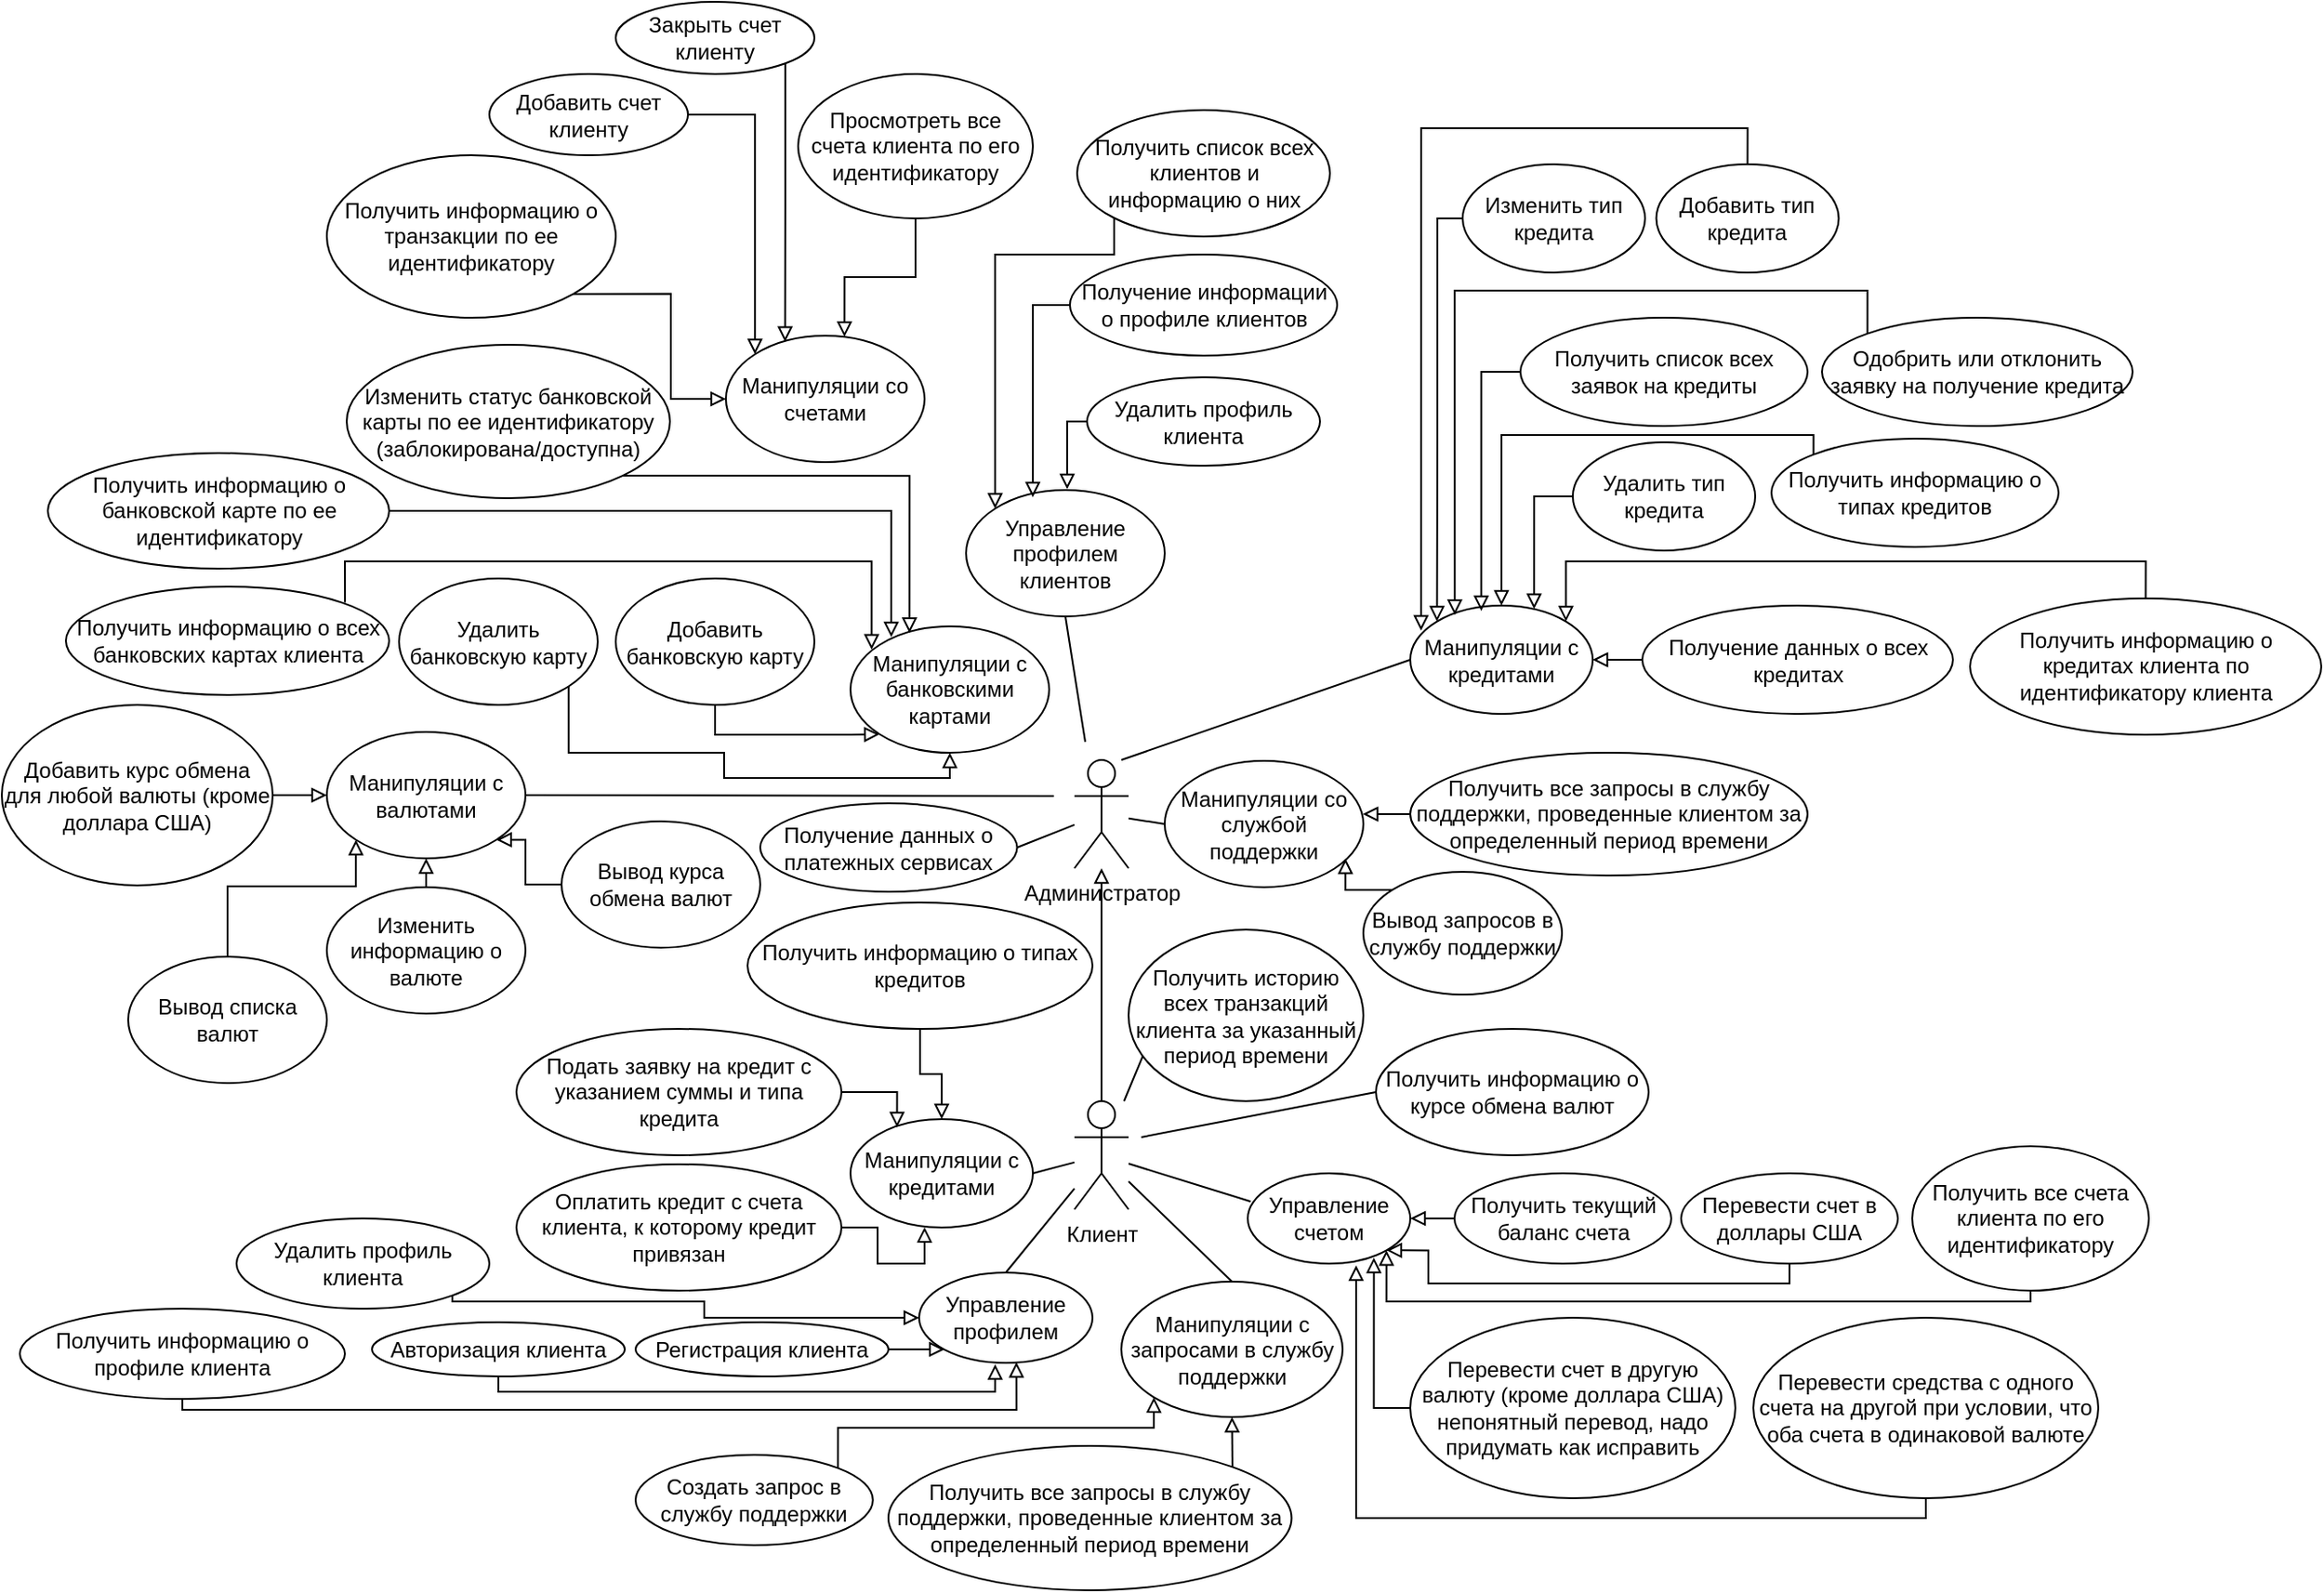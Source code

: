 <mxfile version="26.0.2">
  <diagram name="Use Case Diagram" id="0">
    <mxGraphModel dx="2442" dy="869" grid="1" gridSize="10" guides="1" tooltips="1" connect="1" arrows="1" fold="1" page="1" pageScale="1" pageWidth="827" pageHeight="1169" math="0" shadow="0">
      <root>
        <mxCell id="0" />
        <mxCell id="1" parent="0" />
        <mxCell id="kACKcHaVqxaq2XwzUE-M-35" style="edgeStyle=orthogonalEdgeStyle;rounded=0;orthogonalLoop=1;jettySize=auto;html=1;exitX=0.5;exitY=0;exitDx=0;exitDy=0;exitPerimeter=0;endArrow=block;endFill=0;" parent="1" source="kACKcHaVqxaq2XwzUE-M-31" target="kACKcHaVqxaq2XwzUE-M-33" edge="1">
          <mxGeometry relative="1" as="geometry" />
        </mxCell>
        <mxCell id="kACKcHaVqxaq2XwzUE-M-31" value="Клиент" style="shape=umlActor;verticalLabelPosition=bottom;verticalAlign=top;html=1;outlineConnect=0;" parent="1" vertex="1">
          <mxGeometry x="404" y="709" width="30" height="60" as="geometry" />
        </mxCell>
        <mxCell id="kACKcHaVqxaq2XwzUE-M-33" value="Администратор" style="shape=umlActor;verticalLabelPosition=bottom;verticalAlign=top;html=1;outlineConnect=0;" parent="1" vertex="1">
          <mxGeometry x="404" y="520" width="30" height="60" as="geometry" />
        </mxCell>
        <mxCell id="kACKcHaVqxaq2XwzUE-M-36" value="Управление счетом" style="ellipse;whiteSpace=wrap;html=1;" parent="1" vertex="1">
          <mxGeometry x="500" y="749" width="90" height="50" as="geometry" />
        </mxCell>
        <mxCell id="kACKcHaVqxaq2XwzUE-M-37" value="" style="endArrow=none;html=1;rounded=0;entryX=0.018;entryY=0.312;entryDx=0;entryDy=0;entryPerimeter=0;" parent="1" source="kACKcHaVqxaq2XwzUE-M-31" target="kACKcHaVqxaq2XwzUE-M-36" edge="1">
          <mxGeometry width="50" height="50" relative="1" as="geometry">
            <mxPoint x="440" y="739" as="sourcePoint" />
            <mxPoint x="480" y="629" as="targetPoint" />
          </mxGeometry>
        </mxCell>
        <mxCell id="7tqEv-kO9C-lXZoiFtLn-31" style="edgeStyle=orthogonalEdgeStyle;rounded=0;orthogonalLoop=1;jettySize=auto;html=1;exitX=0;exitY=0.5;exitDx=0;exitDy=0;entryX=1;entryY=0.5;entryDx=0;entryDy=0;endArrow=block;endFill=0;" edge="1" parent="1" source="kACKcHaVqxaq2XwzUE-M-38" target="kACKcHaVqxaq2XwzUE-M-36">
          <mxGeometry relative="1" as="geometry" />
        </mxCell>
        <mxCell id="kACKcHaVqxaq2XwzUE-M-38" value="Получить текущий баланс счета" style="ellipse;whiteSpace=wrap;html=1;" parent="1" vertex="1">
          <mxGeometry x="614.5" y="749" width="120" height="50" as="geometry" />
        </mxCell>
        <mxCell id="kACKcHaVqxaq2XwzUE-M-39" value="Перевести счет в доллары США" style="ellipse;whiteSpace=wrap;html=1;" parent="1" vertex="1">
          <mxGeometry x="740" y="749" width="120" height="50" as="geometry" />
        </mxCell>
        <mxCell id="kACKcHaVqxaq2XwzUE-M-40" value="Перевести счет в другую валюту (кроме доллара США) непонятный перевод, надо придумать как исправить" style="ellipse;whiteSpace=wrap;html=1;" parent="1" vertex="1">
          <mxGeometry x="590" y="829" width="180" height="100" as="geometry" />
        </mxCell>
        <mxCell id="7tqEv-kO9C-lXZoiFtLn-33" style="edgeStyle=orthogonalEdgeStyle;rounded=0;orthogonalLoop=1;jettySize=auto;html=1;exitX=0.5;exitY=1;exitDx=0;exitDy=0;endArrow=block;endFill=0;" edge="1" parent="1" source="kACKcHaVqxaq2XwzUE-M-41">
          <mxGeometry relative="1" as="geometry">
            <mxPoint x="560" y="800" as="targetPoint" />
            <Array as="points">
              <mxPoint x="876" y="940" />
              <mxPoint x="560" y="940" />
            </Array>
          </mxGeometry>
        </mxCell>
        <mxCell id="kACKcHaVqxaq2XwzUE-M-41" value="Перевести средства с одного счета на другой при условии, что оба счета в одинаковой валюте" style="ellipse;whiteSpace=wrap;html=1;" parent="1" vertex="1">
          <mxGeometry x="780" y="829" width="191" height="100" as="geometry" />
        </mxCell>
        <mxCell id="kACKcHaVqxaq2XwzUE-M-48" value="Управление профилем" style="ellipse;whiteSpace=wrap;html=1;" parent="1" vertex="1">
          <mxGeometry x="318" y="804" width="96" height="50" as="geometry" />
        </mxCell>
        <mxCell id="kACKcHaVqxaq2XwzUE-M-50" value="" style="endArrow=none;html=1;rounded=0;entryX=0.5;entryY=0;entryDx=0;entryDy=0;" parent="1" source="kACKcHaVqxaq2XwzUE-M-31" target="kACKcHaVqxaq2XwzUE-M-48" edge="1">
          <mxGeometry width="50" height="50" relative="1" as="geometry">
            <mxPoint x="550" y="859" as="sourcePoint" />
            <mxPoint x="600" y="809" as="targetPoint" />
          </mxGeometry>
        </mxCell>
        <mxCell id="kACKcHaVqxaq2XwzUE-M-51" value="Получить информацию о профиле клиента" style="ellipse;whiteSpace=wrap;html=1;" parent="1" vertex="1">
          <mxGeometry x="-180" y="824" width="180" height="50" as="geometry" />
        </mxCell>
        <mxCell id="7tqEv-kO9C-lXZoiFtLn-34" style="edgeStyle=orthogonalEdgeStyle;rounded=0;orthogonalLoop=1;jettySize=auto;html=1;exitX=0.5;exitY=1;exitDx=0;exitDy=0;entryX=1;entryY=1;entryDx=0;entryDy=0;endArrow=block;endFill=0;" edge="1" parent="1" source="kACKcHaVqxaq2XwzUE-M-53" target="kACKcHaVqxaq2XwzUE-M-36">
          <mxGeometry relative="1" as="geometry">
            <Array as="points">
              <mxPoint x="933" y="820" />
              <mxPoint x="577" y="820" />
            </Array>
          </mxGeometry>
        </mxCell>
        <mxCell id="kACKcHaVqxaq2XwzUE-M-53" value="Получить все счета клиента по его идентификатору" style="ellipse;whiteSpace=wrap;html=1;" parent="1" vertex="1">
          <mxGeometry x="868" y="734" width="131" height="80" as="geometry" />
        </mxCell>
        <mxCell id="7tqEv-kO9C-lXZoiFtLn-116" style="edgeStyle=orthogonalEdgeStyle;rounded=0;orthogonalLoop=1;jettySize=auto;html=1;exitX=1;exitY=1;exitDx=0;exitDy=0;entryX=0;entryY=0.5;entryDx=0;entryDy=0;endArrow=block;endFill=0;" edge="1" parent="1" source="kACKcHaVqxaq2XwzUE-M-57" target="kACKcHaVqxaq2XwzUE-M-48">
          <mxGeometry relative="1" as="geometry">
            <Array as="points">
              <mxPoint x="59" y="820" />
              <mxPoint x="199" y="820" />
              <mxPoint x="199" y="829" />
            </Array>
          </mxGeometry>
        </mxCell>
        <mxCell id="kACKcHaVqxaq2XwzUE-M-57" value="Удалить профиль клиента" style="ellipse;whiteSpace=wrap;html=1;" parent="1" vertex="1">
          <mxGeometry x="-60" y="774" width="140" height="50" as="geometry" />
        </mxCell>
        <mxCell id="7tqEv-kO9C-lXZoiFtLn-108" style="edgeStyle=orthogonalEdgeStyle;rounded=0;orthogonalLoop=1;jettySize=auto;html=1;exitX=1;exitY=0.5;exitDx=0;exitDy=0;entryX=0;entryY=1;entryDx=0;entryDy=0;endArrow=block;endFill=0;" edge="1" parent="1" source="kACKcHaVqxaq2XwzUE-M-59" target="kACKcHaVqxaq2XwzUE-M-48">
          <mxGeometry relative="1" as="geometry" />
        </mxCell>
        <mxCell id="kACKcHaVqxaq2XwzUE-M-59" value="Регистрация клиента" style="ellipse;whiteSpace=wrap;html=1;" parent="1" vertex="1">
          <mxGeometry x="161" y="831.5" width="140" height="30" as="geometry" />
        </mxCell>
        <mxCell id="kACKcHaVqxaq2XwzUE-M-61" value="Авторизация клиента" style="ellipse;whiteSpace=wrap;html=1;" parent="1" vertex="1">
          <mxGeometry x="15" y="831.5" width="140" height="30" as="geometry" />
        </mxCell>
        <mxCell id="kACKcHaVqxaq2XwzUE-M-64" value="Манипуляции с кредитами" style="ellipse;whiteSpace=wrap;html=1;" parent="1" vertex="1">
          <mxGeometry x="280" y="719" width="101" height="60" as="geometry" />
        </mxCell>
        <mxCell id="kACKcHaVqxaq2XwzUE-M-67" value="" style="endArrow=none;html=1;rounded=0;exitX=1;exitY=0.5;exitDx=0;exitDy=0;" parent="1" source="kACKcHaVqxaq2XwzUE-M-64" target="kACKcHaVqxaq2XwzUE-M-31" edge="1">
          <mxGeometry width="50" height="50" relative="1" as="geometry">
            <mxPoint x="350" y="799" as="sourcePoint" />
            <mxPoint x="400" y="739" as="targetPoint" />
          </mxGeometry>
        </mxCell>
        <mxCell id="kACKcHaVqxaq2XwzUE-M-68" value="Оплатить кредит с счета клиента, к которому кредит привязан" style="ellipse;whiteSpace=wrap;html=1;" parent="1" vertex="1">
          <mxGeometry x="95" y="744" width="180" height="70" as="geometry" />
        </mxCell>
        <mxCell id="kACKcHaVqxaq2XwzUE-M-70" value="Подать заявку на кредит с указанием суммы и типа кредита" style="ellipse;whiteSpace=wrap;html=1;" parent="1" vertex="1">
          <mxGeometry x="95" y="669" width="180" height="70" as="geometry" />
        </mxCell>
        <mxCell id="7tqEv-kO9C-lXZoiFtLn-44" style="edgeStyle=orthogonalEdgeStyle;rounded=0;orthogonalLoop=1;jettySize=auto;html=1;exitX=0.5;exitY=1;exitDx=0;exitDy=0;endArrow=block;endFill=0;" edge="1" parent="1" source="kACKcHaVqxaq2XwzUE-M-72" target="kACKcHaVqxaq2XwzUE-M-64">
          <mxGeometry relative="1" as="geometry" />
        </mxCell>
        <mxCell id="kACKcHaVqxaq2XwzUE-M-72" value="Получить информацию о типах кредитов" style="ellipse;whiteSpace=wrap;html=1;" parent="1" vertex="1">
          <mxGeometry x="223" y="599" width="191" height="70" as="geometry" />
        </mxCell>
        <mxCell id="kACKcHaVqxaq2XwzUE-M-75" value="Получить историю всех транзакций клиента за указанный период времени" style="ellipse;whiteSpace=wrap;html=1;" parent="1" vertex="1">
          <mxGeometry x="434" y="614" width="130" height="95" as="geometry" />
        </mxCell>
        <mxCell id="kACKcHaVqxaq2XwzUE-M-78" value="" style="endArrow=none;html=1;rounded=0;entryX=0.06;entryY=0.739;entryDx=0;entryDy=0;entryPerimeter=0;" parent="1" source="kACKcHaVqxaq2XwzUE-M-31" target="kACKcHaVqxaq2XwzUE-M-75" edge="1">
          <mxGeometry width="50" height="50" relative="1" as="geometry">
            <mxPoint x="441" y="739" as="sourcePoint" />
            <mxPoint x="500" y="679" as="targetPoint" />
          </mxGeometry>
        </mxCell>
        <mxCell id="kACKcHaVqxaq2XwzUE-M-79" value="Получить информацию о курсе обмена валют" style="ellipse;whiteSpace=wrap;html=1;" parent="1" vertex="1">
          <mxGeometry x="571" y="669" width="151" height="70" as="geometry" />
        </mxCell>
        <mxCell id="kACKcHaVqxaq2XwzUE-M-80" value="" style="endArrow=none;html=1;rounded=0;entryX=0;entryY=0.5;entryDx=0;entryDy=0;" parent="1" target="kACKcHaVqxaq2XwzUE-M-79" edge="1">
          <mxGeometry width="50" height="50" relative="1" as="geometry">
            <mxPoint x="441" y="729" as="sourcePoint" />
            <mxPoint x="681" y="719" as="targetPoint" />
          </mxGeometry>
        </mxCell>
        <mxCell id="kACKcHaVqxaq2XwzUE-M-81" value="Манипуляции с запросами в службу поддержки" style="ellipse;whiteSpace=wrap;html=1;" parent="1" vertex="1">
          <mxGeometry x="430" y="809" width="122.5" height="75" as="geometry" />
        </mxCell>
        <mxCell id="kACKcHaVqxaq2XwzUE-M-84" value="" style="endArrow=none;html=1;rounded=0;exitX=0.5;exitY=0;exitDx=0;exitDy=0;" parent="1" source="kACKcHaVqxaq2XwzUE-M-81" target="kACKcHaVqxaq2XwzUE-M-31" edge="1">
          <mxGeometry width="50" height="50" relative="1" as="geometry">
            <mxPoint x="441" y="839" as="sourcePoint" />
            <mxPoint x="491" y="789" as="targetPoint" />
          </mxGeometry>
        </mxCell>
        <mxCell id="7tqEv-kO9C-lXZoiFtLn-117" style="edgeStyle=orthogonalEdgeStyle;rounded=0;orthogonalLoop=1;jettySize=auto;html=1;exitX=1;exitY=0;exitDx=0;exitDy=0;entryX=0.5;entryY=1;entryDx=0;entryDy=0;endArrow=block;endFill=0;" edge="1" parent="1" source="kACKcHaVqxaq2XwzUE-M-85" target="kACKcHaVqxaq2XwzUE-M-81">
          <mxGeometry relative="1" as="geometry" />
        </mxCell>
        <mxCell id="kACKcHaVqxaq2XwzUE-M-85" value="Получить все запросы в службу поддержки, проведенные клиентом за определенный период времени" style="ellipse;whiteSpace=wrap;html=1;" parent="1" vertex="1">
          <mxGeometry x="301" y="900" width="223.25" height="80" as="geometry" />
        </mxCell>
        <mxCell id="7tqEv-kO9C-lXZoiFtLn-119" style="edgeStyle=orthogonalEdgeStyle;rounded=0;orthogonalLoop=1;jettySize=auto;html=1;exitX=1;exitY=0;exitDx=0;exitDy=0;entryX=0;entryY=1;entryDx=0;entryDy=0;endArrow=block;endFill=0;" edge="1" parent="1" source="kACKcHaVqxaq2XwzUE-M-88" target="kACKcHaVqxaq2XwzUE-M-81">
          <mxGeometry relative="1" as="geometry">
            <Array as="points">
              <mxPoint x="274" y="890" />
              <mxPoint x="448" y="890" />
            </Array>
          </mxGeometry>
        </mxCell>
        <mxCell id="kACKcHaVqxaq2XwzUE-M-88" value="Создать запрос в службу поддержки" style="ellipse;whiteSpace=wrap;html=1;" parent="1" vertex="1">
          <mxGeometry x="161" y="905" width="131.37" height="50" as="geometry" />
        </mxCell>
        <mxCell id="7tqEv-kO9C-lXZoiFtLn-87" style="edgeStyle=orthogonalEdgeStyle;rounded=0;orthogonalLoop=1;jettySize=auto;html=1;exitX=0;exitY=0.5;exitDx=0;exitDy=0;entryX=0;entryY=0;entryDx=0;entryDy=0;endArrow=block;endFill=0;" edge="1" parent="1" source="kACKcHaVqxaq2XwzUE-M-91" target="7tqEv-kO9C-lXZoiFtLn-62">
          <mxGeometry relative="1" as="geometry">
            <Array as="points">
              <mxPoint x="605" y="220" />
              <mxPoint x="605" y="342" />
            </Array>
          </mxGeometry>
        </mxCell>
        <mxCell id="kACKcHaVqxaq2XwzUE-M-91" value="Изменить тип кредита" style="ellipse;whiteSpace=wrap;html=1;" parent="1" vertex="1">
          <mxGeometry x="619" y="190" width="101" height="60" as="geometry" />
        </mxCell>
        <mxCell id="kACKcHaVqxaq2XwzUE-M-92" value="Добавить тип кредита" style="ellipse;whiteSpace=wrap;html=1;" parent="1" vertex="1">
          <mxGeometry x="726.25" y="190" width="101" height="60" as="geometry" />
        </mxCell>
        <mxCell id="kACKcHaVqxaq2XwzUE-M-93" value="Удалить тип кредита" style="ellipse;whiteSpace=wrap;html=1;" parent="1" vertex="1">
          <mxGeometry x="680" y="344" width="101" height="60" as="geometry" />
        </mxCell>
        <mxCell id="kACKcHaVqxaq2XwzUE-M-97" value="Одобрить или отклонить заявку на получение кредита" style="ellipse;whiteSpace=wrap;html=1;" parent="1" vertex="1">
          <mxGeometry x="818" y="275" width="172" height="60" as="geometry" />
        </mxCell>
        <mxCell id="kACKcHaVqxaq2XwzUE-M-108" value="Изменить статус банковской карты по ее идентификатору (заблокирована/доступна)" style="ellipse;whiteSpace=wrap;html=1;" parent="1" vertex="1">
          <mxGeometry x="1" y="290" width="179" height="85" as="geometry" />
        </mxCell>
        <mxCell id="kACKcHaVqxaq2XwzUE-M-119" value="Получить список всех заявок на кредиты" style="ellipse;whiteSpace=wrap;html=1;" parent="1" vertex="1">
          <mxGeometry x="651" y="275" width="159" height="60" as="geometry" />
        </mxCell>
        <mxCell id="kACKcHaVqxaq2XwzUE-M-121" value="Манипуляции со счетами" style="ellipse;whiteSpace=wrap;html=1;" parent="1" vertex="1">
          <mxGeometry x="211" y="285" width="110" height="70" as="geometry" />
        </mxCell>
        <mxCell id="7tqEv-kO9C-lXZoiFtLn-95" style="edgeStyle=orthogonalEdgeStyle;rounded=0;orthogonalLoop=1;jettySize=auto;html=1;exitX=1;exitY=0.5;exitDx=0;exitDy=0;entryX=0;entryY=0;entryDx=0;entryDy=0;endArrow=block;endFill=0;" edge="1" parent="1" source="kACKcHaVqxaq2XwzUE-M-122" target="kACKcHaVqxaq2XwzUE-M-121">
          <mxGeometry relative="1" as="geometry" />
        </mxCell>
        <mxCell id="kACKcHaVqxaq2XwzUE-M-122" value="Добавить счет клиенту" style="ellipse;whiteSpace=wrap;html=1;" parent="1" vertex="1">
          <mxGeometry x="80" y="140" width="110" height="45" as="geometry" />
        </mxCell>
        <mxCell id="kACKcHaVqxaq2XwzUE-M-123" value="Закрыть счет клиенту" style="ellipse;whiteSpace=wrap;html=1;" parent="1" vertex="1">
          <mxGeometry x="150" y="100" width="110" height="40" as="geometry" />
        </mxCell>
        <mxCell id="kACKcHaVqxaq2XwzUE-M-126" value="Получить информацию о банковской карте по ее идентификатору" style="ellipse;whiteSpace=wrap;html=1;" parent="1" vertex="1">
          <mxGeometry x="-164.5" y="350" width="189" height="64" as="geometry" />
        </mxCell>
        <mxCell id="kACKcHaVqxaq2XwzUE-M-132" value="Манипуляции с валютами" style="ellipse;whiteSpace=wrap;html=1;" parent="1" vertex="1">
          <mxGeometry x="-10" y="504.5" width="110" height="70" as="geometry" />
        </mxCell>
        <mxCell id="7tqEv-kO9C-lXZoiFtLn-81" style="edgeStyle=orthogonalEdgeStyle;rounded=0;orthogonalLoop=1;jettySize=auto;html=1;exitX=0.5;exitY=0;exitDx=0;exitDy=0;entryX=1;entryY=0;entryDx=0;entryDy=0;endArrow=block;endFill=0;" edge="1" parent="1" source="kACKcHaVqxaq2XwzUE-M-139" target="7tqEv-kO9C-lXZoiFtLn-62">
          <mxGeometry relative="1" as="geometry">
            <Array as="points">
              <mxPoint x="997" y="410" />
              <mxPoint x="676" y="410" />
            </Array>
          </mxGeometry>
        </mxCell>
        <mxCell id="kACKcHaVqxaq2XwzUE-M-139" value="Получить информацию о кредитах клиента по идентификатору клиента" style="ellipse;whiteSpace=wrap;html=1;" parent="1" vertex="1">
          <mxGeometry x="900" y="430.5" width="194.5" height="75.5" as="geometry" />
        </mxCell>
        <mxCell id="7tqEv-kO9C-lXZoiFtLn-93" style="edgeStyle=orthogonalEdgeStyle;rounded=0;orthogonalLoop=1;jettySize=auto;html=1;exitX=1;exitY=1;exitDx=0;exitDy=0;entryX=0;entryY=0.5;entryDx=0;entryDy=0;endArrow=block;endFill=0;" edge="1" parent="1" source="kACKcHaVqxaq2XwzUE-M-142" target="kACKcHaVqxaq2XwzUE-M-121">
          <mxGeometry relative="1" as="geometry" />
        </mxCell>
        <mxCell id="kACKcHaVqxaq2XwzUE-M-142" value="Получить информацию о транзакции по ее идентификатору" style="ellipse;whiteSpace=wrap;html=1;" parent="1" vertex="1">
          <mxGeometry x="-10" y="185" width="160" height="90" as="geometry" />
        </mxCell>
        <mxCell id="kACKcHaVqxaq2XwzUE-M-144" value="Управление профилем клиентов" style="ellipse;whiteSpace=wrap;html=1;" parent="1" vertex="1">
          <mxGeometry x="344" y="370.5" width="110" height="70" as="geometry" />
        </mxCell>
        <mxCell id="7tqEv-kO9C-lXZoiFtLn-104" style="edgeStyle=orthogonalEdgeStyle;rounded=0;orthogonalLoop=1;jettySize=auto;html=1;exitX=0;exitY=1;exitDx=0;exitDy=0;entryX=0;entryY=0;entryDx=0;entryDy=0;endArrow=block;endFill=0;" edge="1" parent="1" source="kACKcHaVqxaq2XwzUE-M-145" target="kACKcHaVqxaq2XwzUE-M-144">
          <mxGeometry relative="1" as="geometry">
            <Array as="points">
              <mxPoint x="426" y="240" />
              <mxPoint x="360" y="240" />
            </Array>
          </mxGeometry>
        </mxCell>
        <mxCell id="kACKcHaVqxaq2XwzUE-M-145" value="Получить список всех клиентов и информацию о них" style="ellipse;whiteSpace=wrap;html=1;" parent="1" vertex="1">
          <mxGeometry x="405.5" y="160" width="140" height="70" as="geometry" />
        </mxCell>
        <mxCell id="kACKcHaVqxaq2XwzUE-M-147" value="Получение информации о профиле клиентов" style="ellipse;whiteSpace=wrap;html=1;" parent="1" vertex="1">
          <mxGeometry x="401.5" y="240" width="148" height="56" as="geometry" />
        </mxCell>
        <mxCell id="7tqEv-kO9C-lXZoiFtLn-56" style="edgeStyle=orthogonalEdgeStyle;rounded=0;orthogonalLoop=1;jettySize=auto;html=1;exitX=0.5;exitY=0;exitDx=0;exitDy=0;entryX=0.5;entryY=1;entryDx=0;entryDy=0;endArrow=block;endFill=0;" edge="1" parent="1" source="kACKcHaVqxaq2XwzUE-M-153" target="kACKcHaVqxaq2XwzUE-M-132">
          <mxGeometry relative="1" as="geometry" />
        </mxCell>
        <mxCell id="kACKcHaVqxaq2XwzUE-M-153" value="Изменить информацию о валюте" style="ellipse;whiteSpace=wrap;html=1;" parent="1" vertex="1">
          <mxGeometry x="-10" y="590.5" width="110" height="70" as="geometry" />
        </mxCell>
        <mxCell id="7tqEv-kO9C-lXZoiFtLn-57" style="edgeStyle=orthogonalEdgeStyle;rounded=0;orthogonalLoop=1;jettySize=auto;html=1;exitX=0.5;exitY=0;exitDx=0;exitDy=0;entryX=0;entryY=1;entryDx=0;entryDy=0;endArrow=block;endFill=0;" edge="1" parent="1" source="kACKcHaVqxaq2XwzUE-M-159" target="kACKcHaVqxaq2XwzUE-M-132">
          <mxGeometry relative="1" as="geometry">
            <Array as="points">
              <mxPoint x="-65" y="590" />
              <mxPoint x="6" y="590" />
            </Array>
          </mxGeometry>
        </mxCell>
        <mxCell id="kACKcHaVqxaq2XwzUE-M-159" value="Вывод списка валют" style="ellipse;whiteSpace=wrap;html=1;" parent="1" vertex="1">
          <mxGeometry x="-120" y="629" width="110" height="70" as="geometry" />
        </mxCell>
        <mxCell id="7tqEv-kO9C-lXZoiFtLn-61" style="edgeStyle=orthogonalEdgeStyle;rounded=0;orthogonalLoop=1;jettySize=auto;html=1;exitX=1;exitY=0.5;exitDx=0;exitDy=0;entryX=0;entryY=0.5;entryDx=0;entryDy=0;endArrow=block;endFill=0;" edge="1" parent="1" source="7tqEv-kO9C-lXZoiFtLn-2" target="kACKcHaVqxaq2XwzUE-M-132">
          <mxGeometry relative="1" as="geometry" />
        </mxCell>
        <mxCell id="7tqEv-kO9C-lXZoiFtLn-2" value="Добавить курс обмена для любой валюты (кроме доллара США)" style="ellipse;whiteSpace=wrap;html=1;" vertex="1" parent="1">
          <mxGeometry x="-190" y="489.5" width="150" height="100" as="geometry" />
        </mxCell>
        <mxCell id="7tqEv-kO9C-lXZoiFtLn-55" style="edgeStyle=orthogonalEdgeStyle;rounded=0;orthogonalLoop=1;jettySize=auto;html=1;exitX=0;exitY=0.5;exitDx=0;exitDy=0;entryX=1;entryY=1;entryDx=0;entryDy=0;endArrow=block;endFill=0;" edge="1" parent="1" source="7tqEv-kO9C-lXZoiFtLn-4" target="kACKcHaVqxaq2XwzUE-M-132">
          <mxGeometry relative="1" as="geometry" />
        </mxCell>
        <mxCell id="7tqEv-kO9C-lXZoiFtLn-4" value="Вывод курса обмена валют" style="ellipse;whiteSpace=wrap;html=1;" vertex="1" parent="1">
          <mxGeometry x="120" y="554" width="110" height="70" as="geometry" />
        </mxCell>
        <mxCell id="7tqEv-kO9C-lXZoiFtLn-101" style="edgeStyle=orthogonalEdgeStyle;rounded=0;orthogonalLoop=1;jettySize=auto;html=1;exitX=0;exitY=0.5;exitDx=0;exitDy=0;endArrow=block;endFill=0;" edge="1" parent="1" source="7tqEv-kO9C-lXZoiFtLn-6">
          <mxGeometry relative="1" as="geometry">
            <mxPoint x="400" y="370" as="targetPoint" />
          </mxGeometry>
        </mxCell>
        <mxCell id="7tqEv-kO9C-lXZoiFtLn-6" value="Удалить профиль клиента" style="ellipse;whiteSpace=wrap;html=1;" vertex="1" parent="1">
          <mxGeometry x="411" y="308" width="129" height="49" as="geometry" />
        </mxCell>
        <mxCell id="7tqEv-kO9C-lXZoiFtLn-9" value="Просмотреть все счета клиента по его идентификатору" style="ellipse;whiteSpace=wrap;html=1;" vertex="1" parent="1">
          <mxGeometry x="251" y="140" width="130" height="80" as="geometry" />
        </mxCell>
        <mxCell id="7tqEv-kO9C-lXZoiFtLn-84" style="edgeStyle=orthogonalEdgeStyle;rounded=0;orthogonalLoop=1;jettySize=auto;html=1;exitX=0;exitY=0;exitDx=0;exitDy=0;entryX=0.5;entryY=0;entryDx=0;entryDy=0;endArrow=block;endFill=0;" edge="1" parent="1" source="7tqEv-kO9C-lXZoiFtLn-18" target="7tqEv-kO9C-lXZoiFtLn-62">
          <mxGeometry relative="1" as="geometry">
            <Array as="points">
              <mxPoint x="813" y="340" />
              <mxPoint x="641" y="340" />
            </Array>
          </mxGeometry>
        </mxCell>
        <mxCell id="7tqEv-kO9C-lXZoiFtLn-18" value="Получить информацию о типах кредитов" style="ellipse;whiteSpace=wrap;html=1;" vertex="1" parent="1">
          <mxGeometry x="790" y="342" width="159" height="60" as="geometry" />
        </mxCell>
        <mxCell id="7tqEv-kO9C-lXZoiFtLn-20" value="Получение данных о платежных сервисах" style="ellipse;whiteSpace=wrap;html=1;" vertex="1" parent="1">
          <mxGeometry x="230" y="544" width="142.25" height="49" as="geometry" />
        </mxCell>
        <mxCell id="7tqEv-kO9C-lXZoiFtLn-21" value="" style="endArrow=none;html=1;rounded=0;exitX=1;exitY=0.5;exitDx=0;exitDy=0;" edge="1" parent="1" source="7tqEv-kO9C-lXZoiFtLn-20" target="kACKcHaVqxaq2XwzUE-M-33">
          <mxGeometry width="50" height="50" relative="1" as="geometry">
            <mxPoint x="370" y="540" as="sourcePoint" />
            <mxPoint x="400" y="460" as="targetPoint" />
          </mxGeometry>
        </mxCell>
        <mxCell id="7tqEv-kO9C-lXZoiFtLn-22" value="Манипуляции со службой поддержки" style="ellipse;whiteSpace=wrap;html=1;" vertex="1" parent="1">
          <mxGeometry x="454" y="520.5" width="110" height="70" as="geometry" />
        </mxCell>
        <mxCell id="7tqEv-kO9C-lXZoiFtLn-24" value="Получить все запросы в службу поддержки, проведенные клиентом за определенный период времени" style="ellipse;whiteSpace=wrap;html=1;" vertex="1" parent="1">
          <mxGeometry x="590" y="516" width="220" height="68" as="geometry" />
        </mxCell>
        <mxCell id="7tqEv-kO9C-lXZoiFtLn-26" value="Вывод запросов в службу поддержки" style="ellipse;whiteSpace=wrap;html=1;" vertex="1" parent="1">
          <mxGeometry x="564" y="582" width="110" height="68" as="geometry" />
        </mxCell>
        <mxCell id="7tqEv-kO9C-lXZoiFtLn-30" style="edgeStyle=orthogonalEdgeStyle;rounded=0;orthogonalLoop=1;jettySize=auto;html=1;exitX=0.5;exitY=1;exitDx=0;exitDy=0;endArrow=block;endFill=0;entryX=1;entryY=1;entryDx=0;entryDy=0;" edge="1" parent="1" source="kACKcHaVqxaq2XwzUE-M-39" target="kACKcHaVqxaq2XwzUE-M-36">
          <mxGeometry relative="1" as="geometry">
            <mxPoint x="625" y="784" as="sourcePoint" />
            <mxPoint x="600" y="784" as="targetPoint" />
            <Array as="points">
              <mxPoint x="800" y="810" />
              <mxPoint x="600" y="810" />
              <mxPoint x="600" y="792" />
            </Array>
          </mxGeometry>
        </mxCell>
        <mxCell id="7tqEv-kO9C-lXZoiFtLn-32" style="edgeStyle=orthogonalEdgeStyle;rounded=0;orthogonalLoop=1;jettySize=auto;html=1;exitX=0;exitY=0.5;exitDx=0;exitDy=0;entryX=0.776;entryY=0.934;entryDx=0;entryDy=0;entryPerimeter=0;endArrow=block;endFill=0;" edge="1" parent="1" source="kACKcHaVqxaq2XwzUE-M-40" target="kACKcHaVqxaq2XwzUE-M-36">
          <mxGeometry relative="1" as="geometry" />
        </mxCell>
        <mxCell id="7tqEv-kO9C-lXZoiFtLn-48" style="edgeStyle=orthogonalEdgeStyle;rounded=0;orthogonalLoop=1;jettySize=auto;html=1;exitX=1;exitY=0.5;exitDx=0;exitDy=0;entryX=0.406;entryY=0.997;entryDx=0;entryDy=0;entryPerimeter=0;endArrow=block;endFill=0;" edge="1" parent="1" source="kACKcHaVqxaq2XwzUE-M-68" target="kACKcHaVqxaq2XwzUE-M-64">
          <mxGeometry relative="1" as="geometry" />
        </mxCell>
        <mxCell id="7tqEv-kO9C-lXZoiFtLn-49" style="edgeStyle=orthogonalEdgeStyle;rounded=0;orthogonalLoop=1;jettySize=auto;html=1;exitX=1;exitY=0.5;exitDx=0;exitDy=0;entryX=0.255;entryY=0.074;entryDx=0;entryDy=0;entryPerimeter=0;endArrow=block;endFill=0;" edge="1" parent="1" source="kACKcHaVqxaq2XwzUE-M-70" target="kACKcHaVqxaq2XwzUE-M-64">
          <mxGeometry relative="1" as="geometry" />
        </mxCell>
        <mxCell id="7tqEv-kO9C-lXZoiFtLn-50" style="edgeStyle=orthogonalEdgeStyle;rounded=0;orthogonalLoop=1;jettySize=auto;html=1;exitX=0;exitY=0;exitDx=0;exitDy=0;entryX=0.91;entryY=0.773;entryDx=0;entryDy=0;entryPerimeter=0;endArrow=block;endFill=0;" edge="1" parent="1" source="7tqEv-kO9C-lXZoiFtLn-26" target="7tqEv-kO9C-lXZoiFtLn-22">
          <mxGeometry relative="1" as="geometry" />
        </mxCell>
        <mxCell id="7tqEv-kO9C-lXZoiFtLn-51" style="edgeStyle=orthogonalEdgeStyle;rounded=0;orthogonalLoop=1;jettySize=auto;html=1;exitX=0;exitY=0.5;exitDx=0;exitDy=0;entryX=0.997;entryY=0.43;entryDx=0;entryDy=0;entryPerimeter=0;endArrow=block;endFill=0;" edge="1" parent="1" source="7tqEv-kO9C-lXZoiFtLn-24" target="7tqEv-kO9C-lXZoiFtLn-22">
          <mxGeometry relative="1" as="geometry" />
        </mxCell>
        <mxCell id="7tqEv-kO9C-lXZoiFtLn-52" value="" style="endArrow=none;html=1;rounded=0;entryX=0;entryY=0.5;entryDx=0;entryDy=0;" edge="1" parent="1" source="kACKcHaVqxaq2XwzUE-M-33" target="7tqEv-kO9C-lXZoiFtLn-22">
          <mxGeometry width="50" height="50" relative="1" as="geometry">
            <mxPoint x="382" y="566" as="sourcePoint" />
            <mxPoint x="414" y="562" as="targetPoint" />
          </mxGeometry>
        </mxCell>
        <mxCell id="7tqEv-kO9C-lXZoiFtLn-53" value="" style="endArrow=none;html=1;rounded=0;exitX=1;exitY=0.5;exitDx=0;exitDy=0;" edge="1" parent="1" source="kACKcHaVqxaq2XwzUE-M-132">
          <mxGeometry width="50" height="50" relative="1" as="geometry">
            <mxPoint x="130" y="540" as="sourcePoint" />
            <mxPoint x="392.63" y="540" as="targetPoint" />
          </mxGeometry>
        </mxCell>
        <mxCell id="7tqEv-kO9C-lXZoiFtLn-62" value="Манипуляции с кредитами" style="ellipse;whiteSpace=wrap;html=1;" vertex="1" parent="1">
          <mxGeometry x="590" y="434.5" width="101" height="60" as="geometry" />
        </mxCell>
        <mxCell id="7tqEv-kO9C-lXZoiFtLn-64" style="edgeStyle=orthogonalEdgeStyle;rounded=0;orthogonalLoop=1;jettySize=auto;html=1;exitX=0;exitY=0.5;exitDx=0;exitDy=0;entryX=1;entryY=0.5;entryDx=0;entryDy=0;endArrow=block;endFill=0;" edge="1" parent="1" source="7tqEv-kO9C-lXZoiFtLn-63" target="7tqEv-kO9C-lXZoiFtLn-62">
          <mxGeometry relative="1" as="geometry" />
        </mxCell>
        <mxCell id="7tqEv-kO9C-lXZoiFtLn-63" value="Получение данных о всех кредитах" style="ellipse;whiteSpace=wrap;html=1;" vertex="1" parent="1">
          <mxGeometry x="718.5" y="434.5" width="172" height="60" as="geometry" />
        </mxCell>
        <mxCell id="7tqEv-kO9C-lXZoiFtLn-65" value="Манипуляции с банковскими картами" style="ellipse;whiteSpace=wrap;html=1;" vertex="1" parent="1">
          <mxGeometry x="280" y="446" width="110" height="70" as="geometry" />
        </mxCell>
        <mxCell id="7tqEv-kO9C-lXZoiFtLn-73" style="edgeStyle=orthogonalEdgeStyle;rounded=0;orthogonalLoop=1;jettySize=auto;html=1;exitX=0.5;exitY=1;exitDx=0;exitDy=0;entryX=0;entryY=1;entryDx=0;entryDy=0;endArrow=block;endFill=0;" edge="1" parent="1" source="7tqEv-kO9C-lXZoiFtLn-66" target="7tqEv-kO9C-lXZoiFtLn-65">
          <mxGeometry relative="1" as="geometry">
            <Array as="points">
              <mxPoint x="205" y="506" />
              <mxPoint x="280" y="506" />
            </Array>
          </mxGeometry>
        </mxCell>
        <mxCell id="7tqEv-kO9C-lXZoiFtLn-66" value="Добавить банковскую карту" style="ellipse;whiteSpace=wrap;html=1;" vertex="1" parent="1">
          <mxGeometry x="150" y="419.5" width="110" height="70" as="geometry" />
        </mxCell>
        <mxCell id="7tqEv-kO9C-lXZoiFtLn-74" style="edgeStyle=orthogonalEdgeStyle;rounded=0;orthogonalLoop=1;jettySize=auto;html=1;exitX=1;exitY=1;exitDx=0;exitDy=0;entryX=0.5;entryY=1;entryDx=0;entryDy=0;endArrow=block;endFill=0;" edge="1" parent="1" source="7tqEv-kO9C-lXZoiFtLn-67" target="7tqEv-kO9C-lXZoiFtLn-65">
          <mxGeometry relative="1" as="geometry">
            <Array as="points">
              <mxPoint x="124" y="516" />
              <mxPoint x="210" y="516" />
              <mxPoint x="210" y="530" />
              <mxPoint x="335" y="530" />
            </Array>
          </mxGeometry>
        </mxCell>
        <mxCell id="7tqEv-kO9C-lXZoiFtLn-67" value="Удалить банковскую карту" style="ellipse;whiteSpace=wrap;html=1;" vertex="1" parent="1">
          <mxGeometry x="30" y="419.5" width="110" height="70" as="geometry" />
        </mxCell>
        <mxCell id="7tqEv-kO9C-lXZoiFtLn-77" style="edgeStyle=orthogonalEdgeStyle;rounded=0;orthogonalLoop=1;jettySize=auto;html=1;exitX=1;exitY=0;exitDx=0;exitDy=0;entryX=0.097;entryY=0.185;entryDx=0;entryDy=0;entryPerimeter=0;endArrow=block;endFill=0;" edge="1" parent="1">
          <mxGeometry relative="1" as="geometry">
            <mxPoint x="0.049" y="432.798" as="sourcePoint" />
            <mxPoint x="292.37" y="458.94" as="targetPoint" />
            <Array as="points">
              <mxPoint x="-0.3" y="409.99" />
              <mxPoint x="291.7" y="409.99" />
              <mxPoint x="291.7" y="458.99" />
            </Array>
          </mxGeometry>
        </mxCell>
        <mxCell id="7tqEv-kO9C-lXZoiFtLn-68" value="Получить информацию о всех банковских картах клиента" style="ellipse;whiteSpace=wrap;html=1;" vertex="1" parent="1">
          <mxGeometry x="-154.5" y="424" width="179" height="60" as="geometry" />
        </mxCell>
        <mxCell id="7tqEv-kO9C-lXZoiFtLn-79" style="edgeStyle=orthogonalEdgeStyle;rounded=0;orthogonalLoop=1;jettySize=auto;html=1;exitX=1;exitY=0.5;exitDx=0;exitDy=0;entryX=0.205;entryY=0.085;entryDx=0;entryDy=0;entryPerimeter=0;endArrow=block;endFill=0;" edge="1" parent="1" source="kACKcHaVqxaq2XwzUE-M-126" target="7tqEv-kO9C-lXZoiFtLn-65">
          <mxGeometry relative="1" as="geometry" />
        </mxCell>
        <mxCell id="7tqEv-kO9C-lXZoiFtLn-80" style="edgeStyle=orthogonalEdgeStyle;rounded=0;orthogonalLoop=1;jettySize=auto;html=1;exitX=1;exitY=1;exitDx=0;exitDy=0;entryX=0.297;entryY=0.052;entryDx=0;entryDy=0;entryPerimeter=0;endArrow=block;endFill=0;" edge="1" parent="1" source="kACKcHaVqxaq2XwzUE-M-108" target="7tqEv-kO9C-lXZoiFtLn-65">
          <mxGeometry relative="1" as="geometry" />
        </mxCell>
        <mxCell id="7tqEv-kO9C-lXZoiFtLn-83" style="edgeStyle=orthogonalEdgeStyle;rounded=0;orthogonalLoop=1;jettySize=auto;html=1;exitX=0;exitY=0.5;exitDx=0;exitDy=0;entryX=0.679;entryY=0.031;entryDx=0;entryDy=0;entryPerimeter=0;endArrow=block;endFill=0;" edge="1" parent="1" source="kACKcHaVqxaq2XwzUE-M-93" target="7tqEv-kO9C-lXZoiFtLn-62">
          <mxGeometry relative="1" as="geometry">
            <mxPoint x="659" y="430" as="targetPoint" />
          </mxGeometry>
        </mxCell>
        <mxCell id="7tqEv-kO9C-lXZoiFtLn-85" style="edgeStyle=orthogonalEdgeStyle;rounded=0;orthogonalLoop=1;jettySize=auto;html=1;exitX=0;exitY=0.5;exitDx=0;exitDy=0;entryX=0.389;entryY=0.049;entryDx=0;entryDy=0;entryPerimeter=0;endArrow=block;endFill=0;" edge="1" parent="1" source="kACKcHaVqxaq2XwzUE-M-119" target="7tqEv-kO9C-lXZoiFtLn-62">
          <mxGeometry relative="1" as="geometry" />
        </mxCell>
        <mxCell id="7tqEv-kO9C-lXZoiFtLn-86" style="edgeStyle=orthogonalEdgeStyle;rounded=0;orthogonalLoop=1;jettySize=auto;html=1;exitX=0;exitY=0;exitDx=0;exitDy=0;entryX=0.244;entryY=0.085;entryDx=0;entryDy=0;entryPerimeter=0;endArrow=block;endFill=0;" edge="1" parent="1" source="kACKcHaVqxaq2XwzUE-M-97" target="7tqEv-kO9C-lXZoiFtLn-62">
          <mxGeometry relative="1" as="geometry">
            <Array as="points">
              <mxPoint x="843" y="260" />
              <mxPoint x="615" y="260" />
            </Array>
          </mxGeometry>
        </mxCell>
        <mxCell id="7tqEv-kO9C-lXZoiFtLn-88" style="edgeStyle=orthogonalEdgeStyle;rounded=0;orthogonalLoop=1;jettySize=auto;html=1;exitX=0.5;exitY=0;exitDx=0;exitDy=0;entryX=0.059;entryY=0.231;entryDx=0;entryDy=0;entryPerimeter=0;endArrow=block;endFill=0;" edge="1" parent="1" source="kACKcHaVqxaq2XwzUE-M-92" target="7tqEv-kO9C-lXZoiFtLn-62">
          <mxGeometry relative="1" as="geometry" />
        </mxCell>
        <mxCell id="7tqEv-kO9C-lXZoiFtLn-97" style="edgeStyle=orthogonalEdgeStyle;rounded=0;orthogonalLoop=1;jettySize=auto;html=1;exitX=0.5;exitY=1;exitDx=0;exitDy=0;entryX=0.597;entryY=0.008;entryDx=0;entryDy=0;entryPerimeter=0;endArrow=block;endFill=0;" edge="1" parent="1" source="7tqEv-kO9C-lXZoiFtLn-9" target="kACKcHaVqxaq2XwzUE-M-121">
          <mxGeometry relative="1" as="geometry">
            <mxPoint x="276" y="280" as="targetPoint" />
          </mxGeometry>
        </mxCell>
        <mxCell id="7tqEv-kO9C-lXZoiFtLn-98" value="" style="endArrow=none;html=1;rounded=0;exitX=0.5;exitY=1;exitDx=0;exitDy=0;" edge="1" parent="1" source="kACKcHaVqxaq2XwzUE-M-144">
          <mxGeometry width="50" height="50" relative="1" as="geometry">
            <mxPoint x="444" y="562" as="sourcePoint" />
            <mxPoint x="410" y="510" as="targetPoint" />
          </mxGeometry>
        </mxCell>
        <mxCell id="7tqEv-kO9C-lXZoiFtLn-100" style="edgeStyle=orthogonalEdgeStyle;rounded=0;orthogonalLoop=1;jettySize=auto;html=1;exitX=1;exitY=1;exitDx=0;exitDy=0;entryX=0.298;entryY=0.048;entryDx=0;entryDy=0;entryPerimeter=0;endArrow=block;endFill=0;" edge="1" parent="1" source="kACKcHaVqxaq2XwzUE-M-123" target="kACKcHaVqxaq2XwzUE-M-121">
          <mxGeometry relative="1" as="geometry" />
        </mxCell>
        <mxCell id="7tqEv-kO9C-lXZoiFtLn-102" style="edgeStyle=orthogonalEdgeStyle;rounded=0;orthogonalLoop=1;jettySize=auto;html=1;exitX=0;exitY=0.5;exitDx=0;exitDy=0;entryX=0.336;entryY=0.057;entryDx=0;entryDy=0;entryPerimeter=0;endArrow=block;endFill=0;" edge="1" parent="1" source="kACKcHaVqxaq2XwzUE-M-147" target="kACKcHaVqxaq2XwzUE-M-144">
          <mxGeometry relative="1" as="geometry" />
        </mxCell>
        <mxCell id="7tqEv-kO9C-lXZoiFtLn-105" value="" style="endArrow=none;html=1;rounded=0;exitX=0;exitY=0.5;exitDx=0;exitDy=0;" edge="1" parent="1" source="7tqEv-kO9C-lXZoiFtLn-62">
          <mxGeometry width="50" height="50" relative="1" as="geometry">
            <mxPoint x="409" y="451" as="sourcePoint" />
            <mxPoint x="430" y="520" as="targetPoint" />
          </mxGeometry>
        </mxCell>
        <mxCell id="7tqEv-kO9C-lXZoiFtLn-109" style="edgeStyle=orthogonalEdgeStyle;rounded=0;orthogonalLoop=1;jettySize=auto;html=1;exitX=0.5;exitY=1;exitDx=0;exitDy=0;entryX=0.439;entryY=1.016;entryDx=0;entryDy=0;entryPerimeter=0;endArrow=block;endFill=0;" edge="1" parent="1" source="kACKcHaVqxaq2XwzUE-M-61" target="kACKcHaVqxaq2XwzUE-M-48">
          <mxGeometry relative="1" as="geometry">
            <Array as="points">
              <mxPoint x="85" y="870" />
              <mxPoint x="360" y="870" />
            </Array>
          </mxGeometry>
        </mxCell>
        <mxCell id="7tqEv-kO9C-lXZoiFtLn-111" style="edgeStyle=orthogonalEdgeStyle;rounded=0;orthogonalLoop=1;jettySize=auto;html=1;exitX=0.5;exitY=1;exitDx=0;exitDy=0;entryX=0.561;entryY=0.992;entryDx=0;entryDy=0;entryPerimeter=0;endArrow=block;endFill=0;" edge="1" parent="1" source="kACKcHaVqxaq2XwzUE-M-51" target="kACKcHaVqxaq2XwzUE-M-48">
          <mxGeometry relative="1" as="geometry">
            <Array as="points">
              <mxPoint x="-90" y="880" />
              <mxPoint x="372" y="880" />
            </Array>
          </mxGeometry>
        </mxCell>
      </root>
    </mxGraphModel>
  </diagram>
</mxfile>
